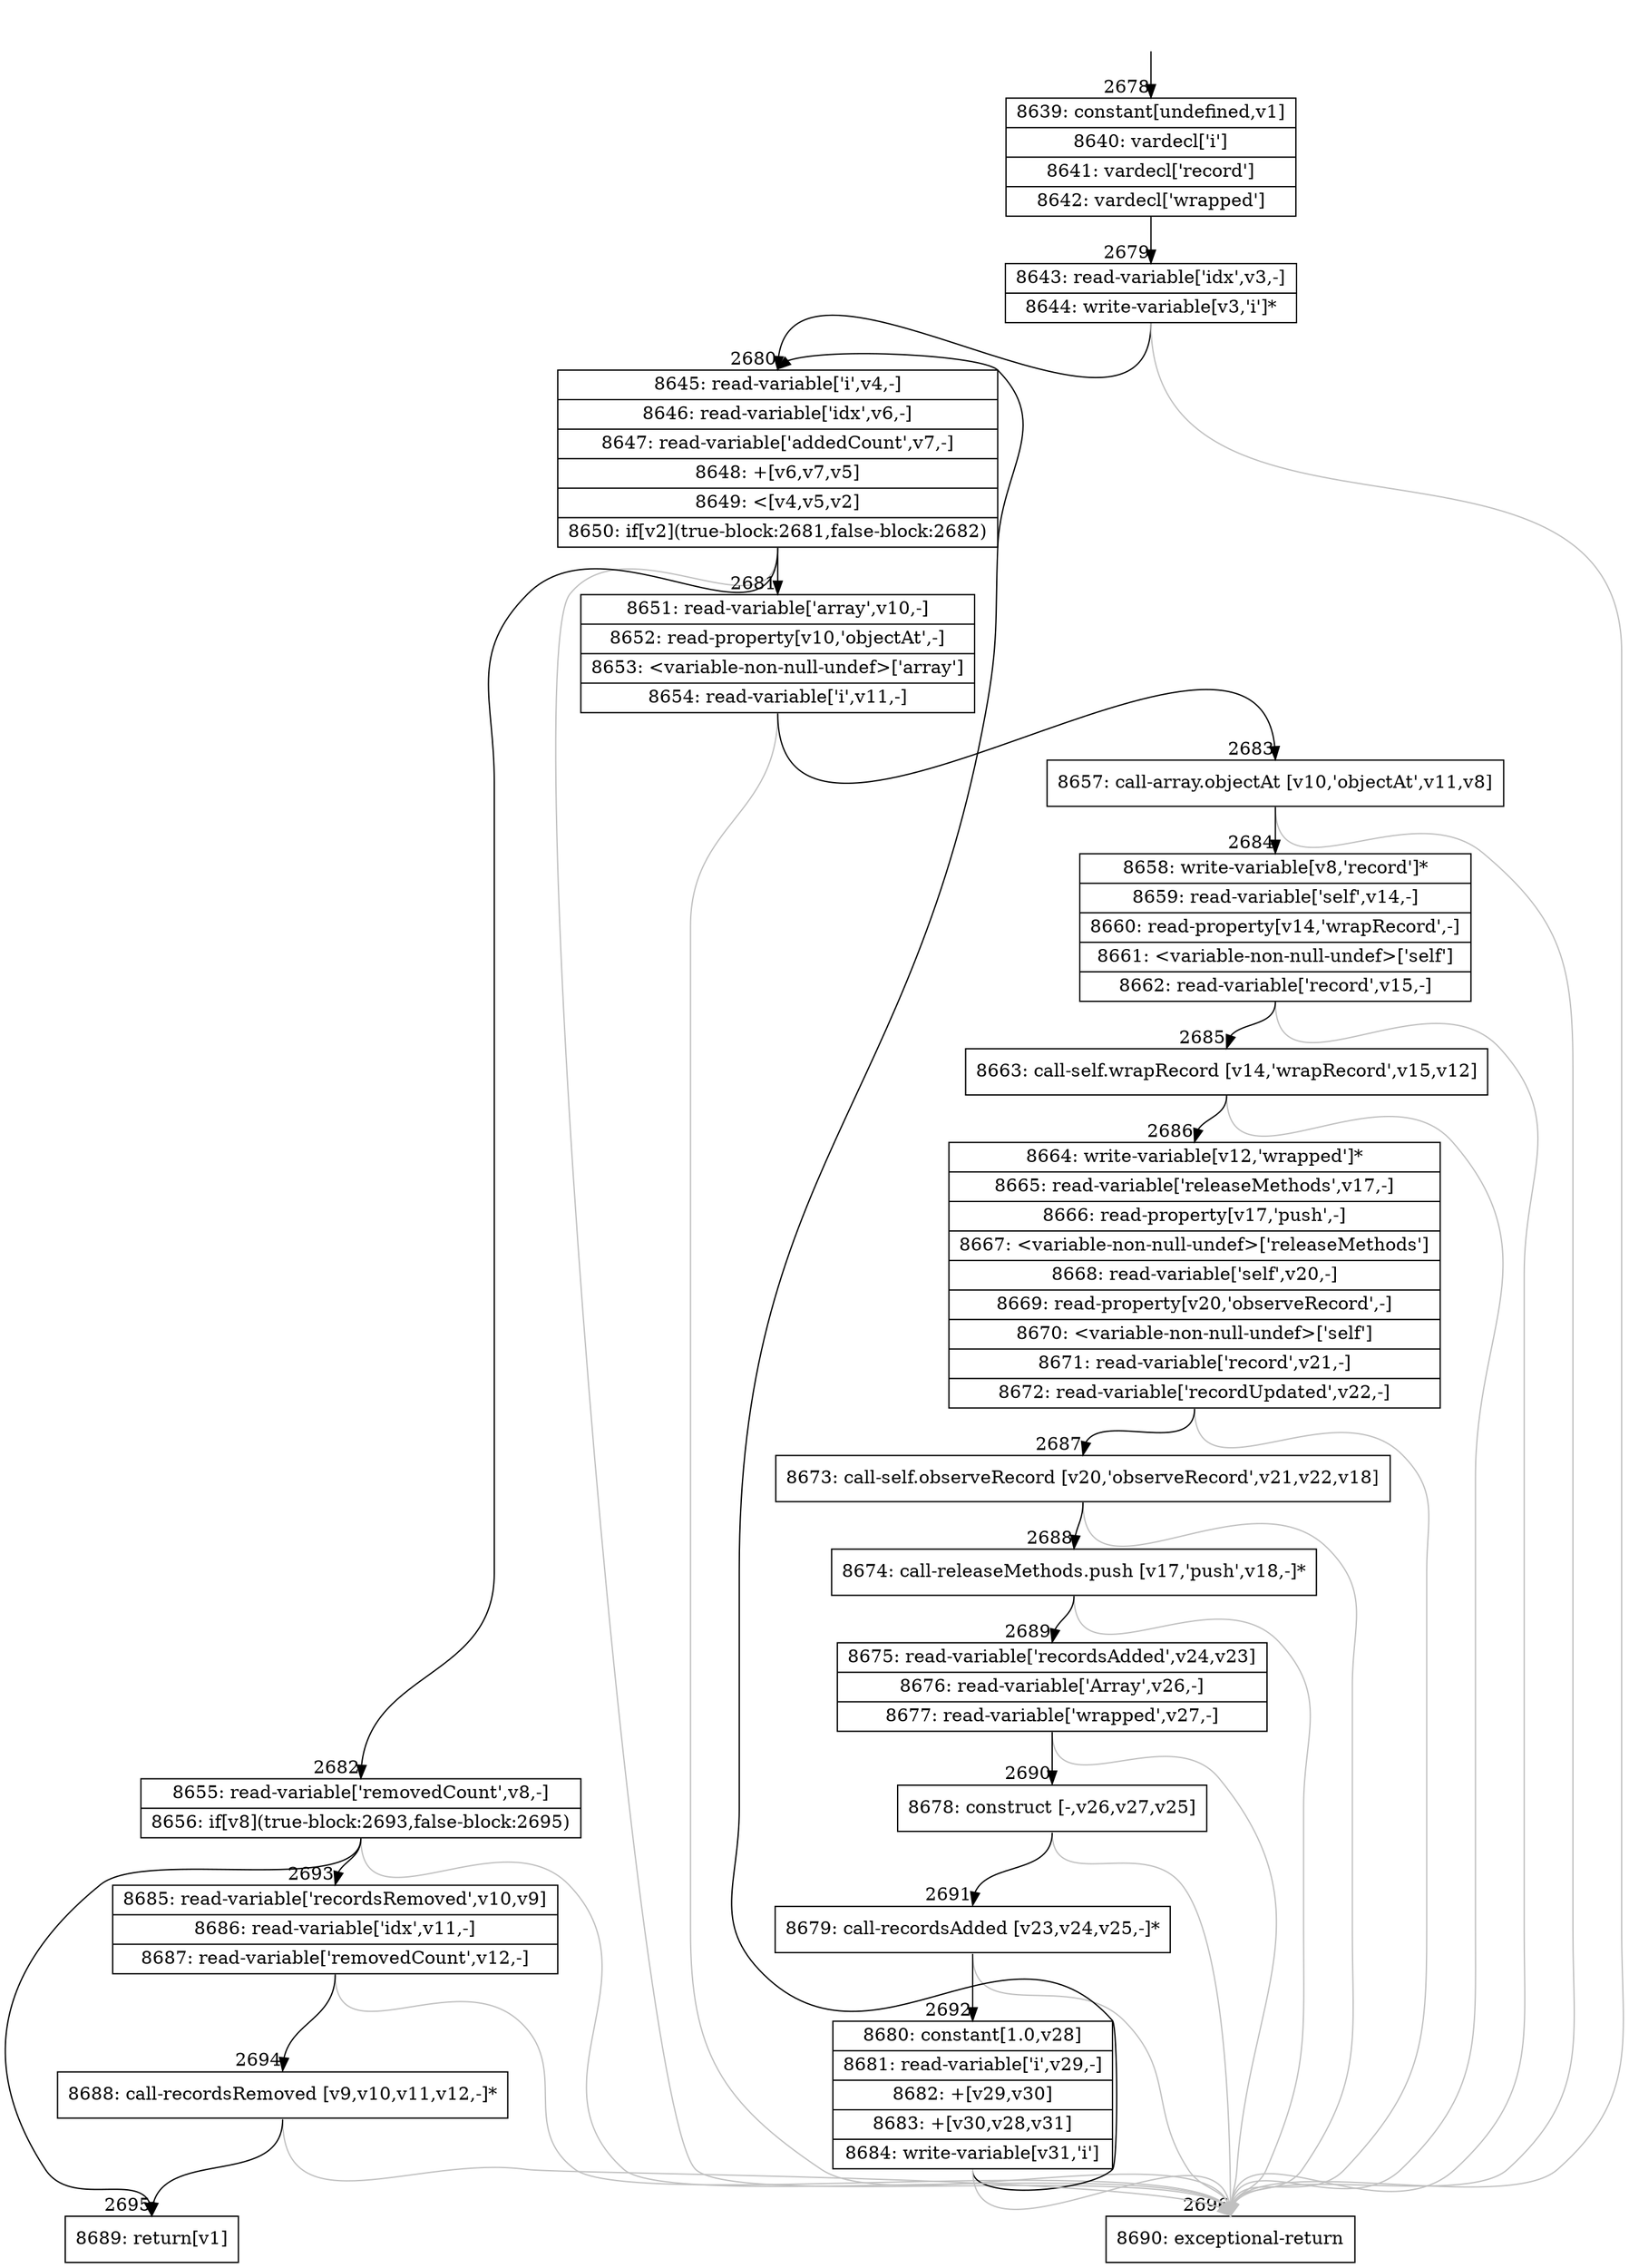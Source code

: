 digraph {
rankdir="TD"
BB_entry210[shape=none,label=""];
BB_entry210 -> BB2678 [tailport=s, headport=n, headlabel="    2678"]
BB2678 [shape=record label="{8639: constant[undefined,v1]|8640: vardecl['i']|8641: vardecl['record']|8642: vardecl['wrapped']}" ] 
BB2678 -> BB2679 [tailport=s, headport=n, headlabel="      2679"]
BB2679 [shape=record label="{8643: read-variable['idx',v3,-]|8644: write-variable[v3,'i']*}" ] 
BB2679 -> BB2680 [tailport=s, headport=n, headlabel="      2680"]
BB2679 -> BB2696 [tailport=s, headport=n, color=gray, headlabel="      2696"]
BB2680 [shape=record label="{8645: read-variable['i',v4,-]|8646: read-variable['idx',v6,-]|8647: read-variable['addedCount',v7,-]|8648: +[v6,v7,v5]|8649: \<[v4,v5,v2]|8650: if[v2](true-block:2681,false-block:2682)}" ] 
BB2680 -> BB2681 [tailport=s, headport=n, headlabel="      2681"]
BB2680 -> BB2682 [tailport=s, headport=n, headlabel="      2682"]
BB2680 -> BB2696 [tailport=s, headport=n, color=gray]
BB2681 [shape=record label="{8651: read-variable['array',v10,-]|8652: read-property[v10,'objectAt',-]|8653: \<variable-non-null-undef\>['array']|8654: read-variable['i',v11,-]}" ] 
BB2681 -> BB2683 [tailport=s, headport=n, headlabel="      2683"]
BB2681 -> BB2696 [tailport=s, headport=n, color=gray]
BB2682 [shape=record label="{8655: read-variable['removedCount',v8,-]|8656: if[v8](true-block:2693,false-block:2695)}" ] 
BB2682 -> BB2693 [tailport=s, headport=n, headlabel="      2693"]
BB2682 -> BB2695 [tailport=s, headport=n, headlabel="      2695"]
BB2682 -> BB2696 [tailport=s, headport=n, color=gray]
BB2683 [shape=record label="{8657: call-array.objectAt [v10,'objectAt',v11,v8]}" ] 
BB2683 -> BB2684 [tailport=s, headport=n, headlabel="      2684"]
BB2683 -> BB2696 [tailport=s, headport=n, color=gray]
BB2684 [shape=record label="{8658: write-variable[v8,'record']*|8659: read-variable['self',v14,-]|8660: read-property[v14,'wrapRecord',-]|8661: \<variable-non-null-undef\>['self']|8662: read-variable['record',v15,-]}" ] 
BB2684 -> BB2685 [tailport=s, headport=n, headlabel="      2685"]
BB2684 -> BB2696 [tailport=s, headport=n, color=gray]
BB2685 [shape=record label="{8663: call-self.wrapRecord [v14,'wrapRecord',v15,v12]}" ] 
BB2685 -> BB2686 [tailport=s, headport=n, headlabel="      2686"]
BB2685 -> BB2696 [tailport=s, headport=n, color=gray]
BB2686 [shape=record label="{8664: write-variable[v12,'wrapped']*|8665: read-variable['releaseMethods',v17,-]|8666: read-property[v17,'push',-]|8667: \<variable-non-null-undef\>['releaseMethods']|8668: read-variable['self',v20,-]|8669: read-property[v20,'observeRecord',-]|8670: \<variable-non-null-undef\>['self']|8671: read-variable['record',v21,-]|8672: read-variable['recordUpdated',v22,-]}" ] 
BB2686 -> BB2687 [tailport=s, headport=n, headlabel="      2687"]
BB2686 -> BB2696 [tailport=s, headport=n, color=gray]
BB2687 [shape=record label="{8673: call-self.observeRecord [v20,'observeRecord',v21,v22,v18]}" ] 
BB2687 -> BB2688 [tailport=s, headport=n, headlabel="      2688"]
BB2687 -> BB2696 [tailport=s, headport=n, color=gray]
BB2688 [shape=record label="{8674: call-releaseMethods.push [v17,'push',v18,-]*}" ] 
BB2688 -> BB2689 [tailport=s, headport=n, headlabel="      2689"]
BB2688 -> BB2696 [tailport=s, headport=n, color=gray]
BB2689 [shape=record label="{8675: read-variable['recordsAdded',v24,v23]|8676: read-variable['Array',v26,-]|8677: read-variable['wrapped',v27,-]}" ] 
BB2689 -> BB2690 [tailport=s, headport=n, headlabel="      2690"]
BB2689 -> BB2696 [tailport=s, headport=n, color=gray]
BB2690 [shape=record label="{8678: construct [-,v26,v27,v25]}" ] 
BB2690 -> BB2691 [tailport=s, headport=n, headlabel="      2691"]
BB2690 -> BB2696 [tailport=s, headport=n, color=gray]
BB2691 [shape=record label="{8679: call-recordsAdded [v23,v24,v25,-]*}" ] 
BB2691 -> BB2692 [tailport=s, headport=n, headlabel="      2692"]
BB2691 -> BB2696 [tailport=s, headport=n, color=gray]
BB2692 [shape=record label="{8680: constant[1.0,v28]|8681: read-variable['i',v29,-]|8682: +[v29,v30]|8683: +[v30,v28,v31]|8684: write-variable[v31,'i']}" ] 
BB2692 -> BB2680 [tailport=s, headport=n]
BB2692 -> BB2696 [tailport=s, headport=n, color=gray]
BB2693 [shape=record label="{8685: read-variable['recordsRemoved',v10,v9]|8686: read-variable['idx',v11,-]|8687: read-variable['removedCount',v12,-]}" ] 
BB2693 -> BB2694 [tailport=s, headport=n, headlabel="      2694"]
BB2693 -> BB2696 [tailport=s, headport=n, color=gray]
BB2694 [shape=record label="{8688: call-recordsRemoved [v9,v10,v11,v12,-]*}" ] 
BB2694 -> BB2695 [tailport=s, headport=n]
BB2694 -> BB2696 [tailport=s, headport=n, color=gray]
BB2695 [shape=record label="{8689: return[v1]}" ] 
BB2696 [shape=record label="{8690: exceptional-return}" ] 
//#$~ 4496
}

